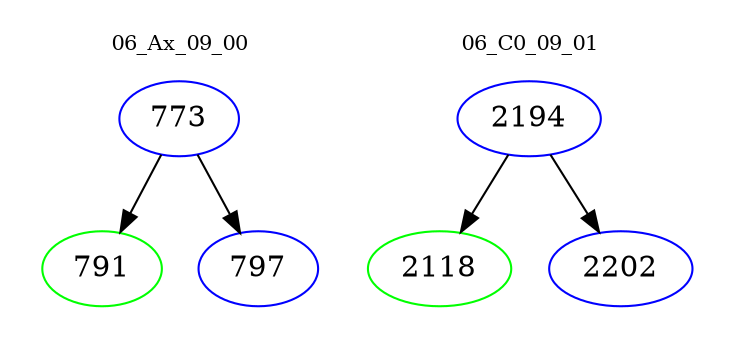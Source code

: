 digraph{
subgraph cluster_0 {
color = white
label = "06_Ax_09_00";
fontsize=10;
T0_773 [label="773", color="blue"]
T0_773 -> T0_791 [color="black"]
T0_791 [label="791", color="green"]
T0_773 -> T0_797 [color="black"]
T0_797 [label="797", color="blue"]
}
subgraph cluster_1 {
color = white
label = "06_C0_09_01";
fontsize=10;
T1_2194 [label="2194", color="blue"]
T1_2194 -> T1_2118 [color="black"]
T1_2118 [label="2118", color="green"]
T1_2194 -> T1_2202 [color="black"]
T1_2202 [label="2202", color="blue"]
}
}

